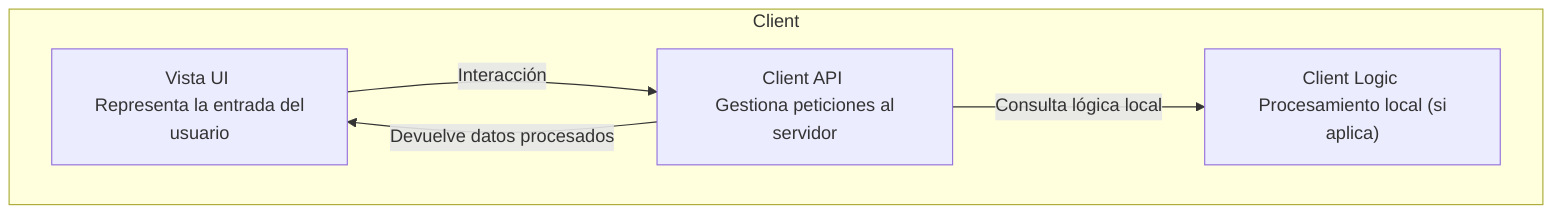 flowchart TD
    subgraph Client["Client"]
        A["Vista UI <br> Representa la entrada del usuario"] -->|Interacción| B["Client API <br> Gestiona peticiones al servidor"]
        B -->|Consulta lógica local| M["Client Logic <br> Procesamiento local (si aplica)"]
        B -->|Devuelve datos procesados| A
    end

    class A,B,M client;